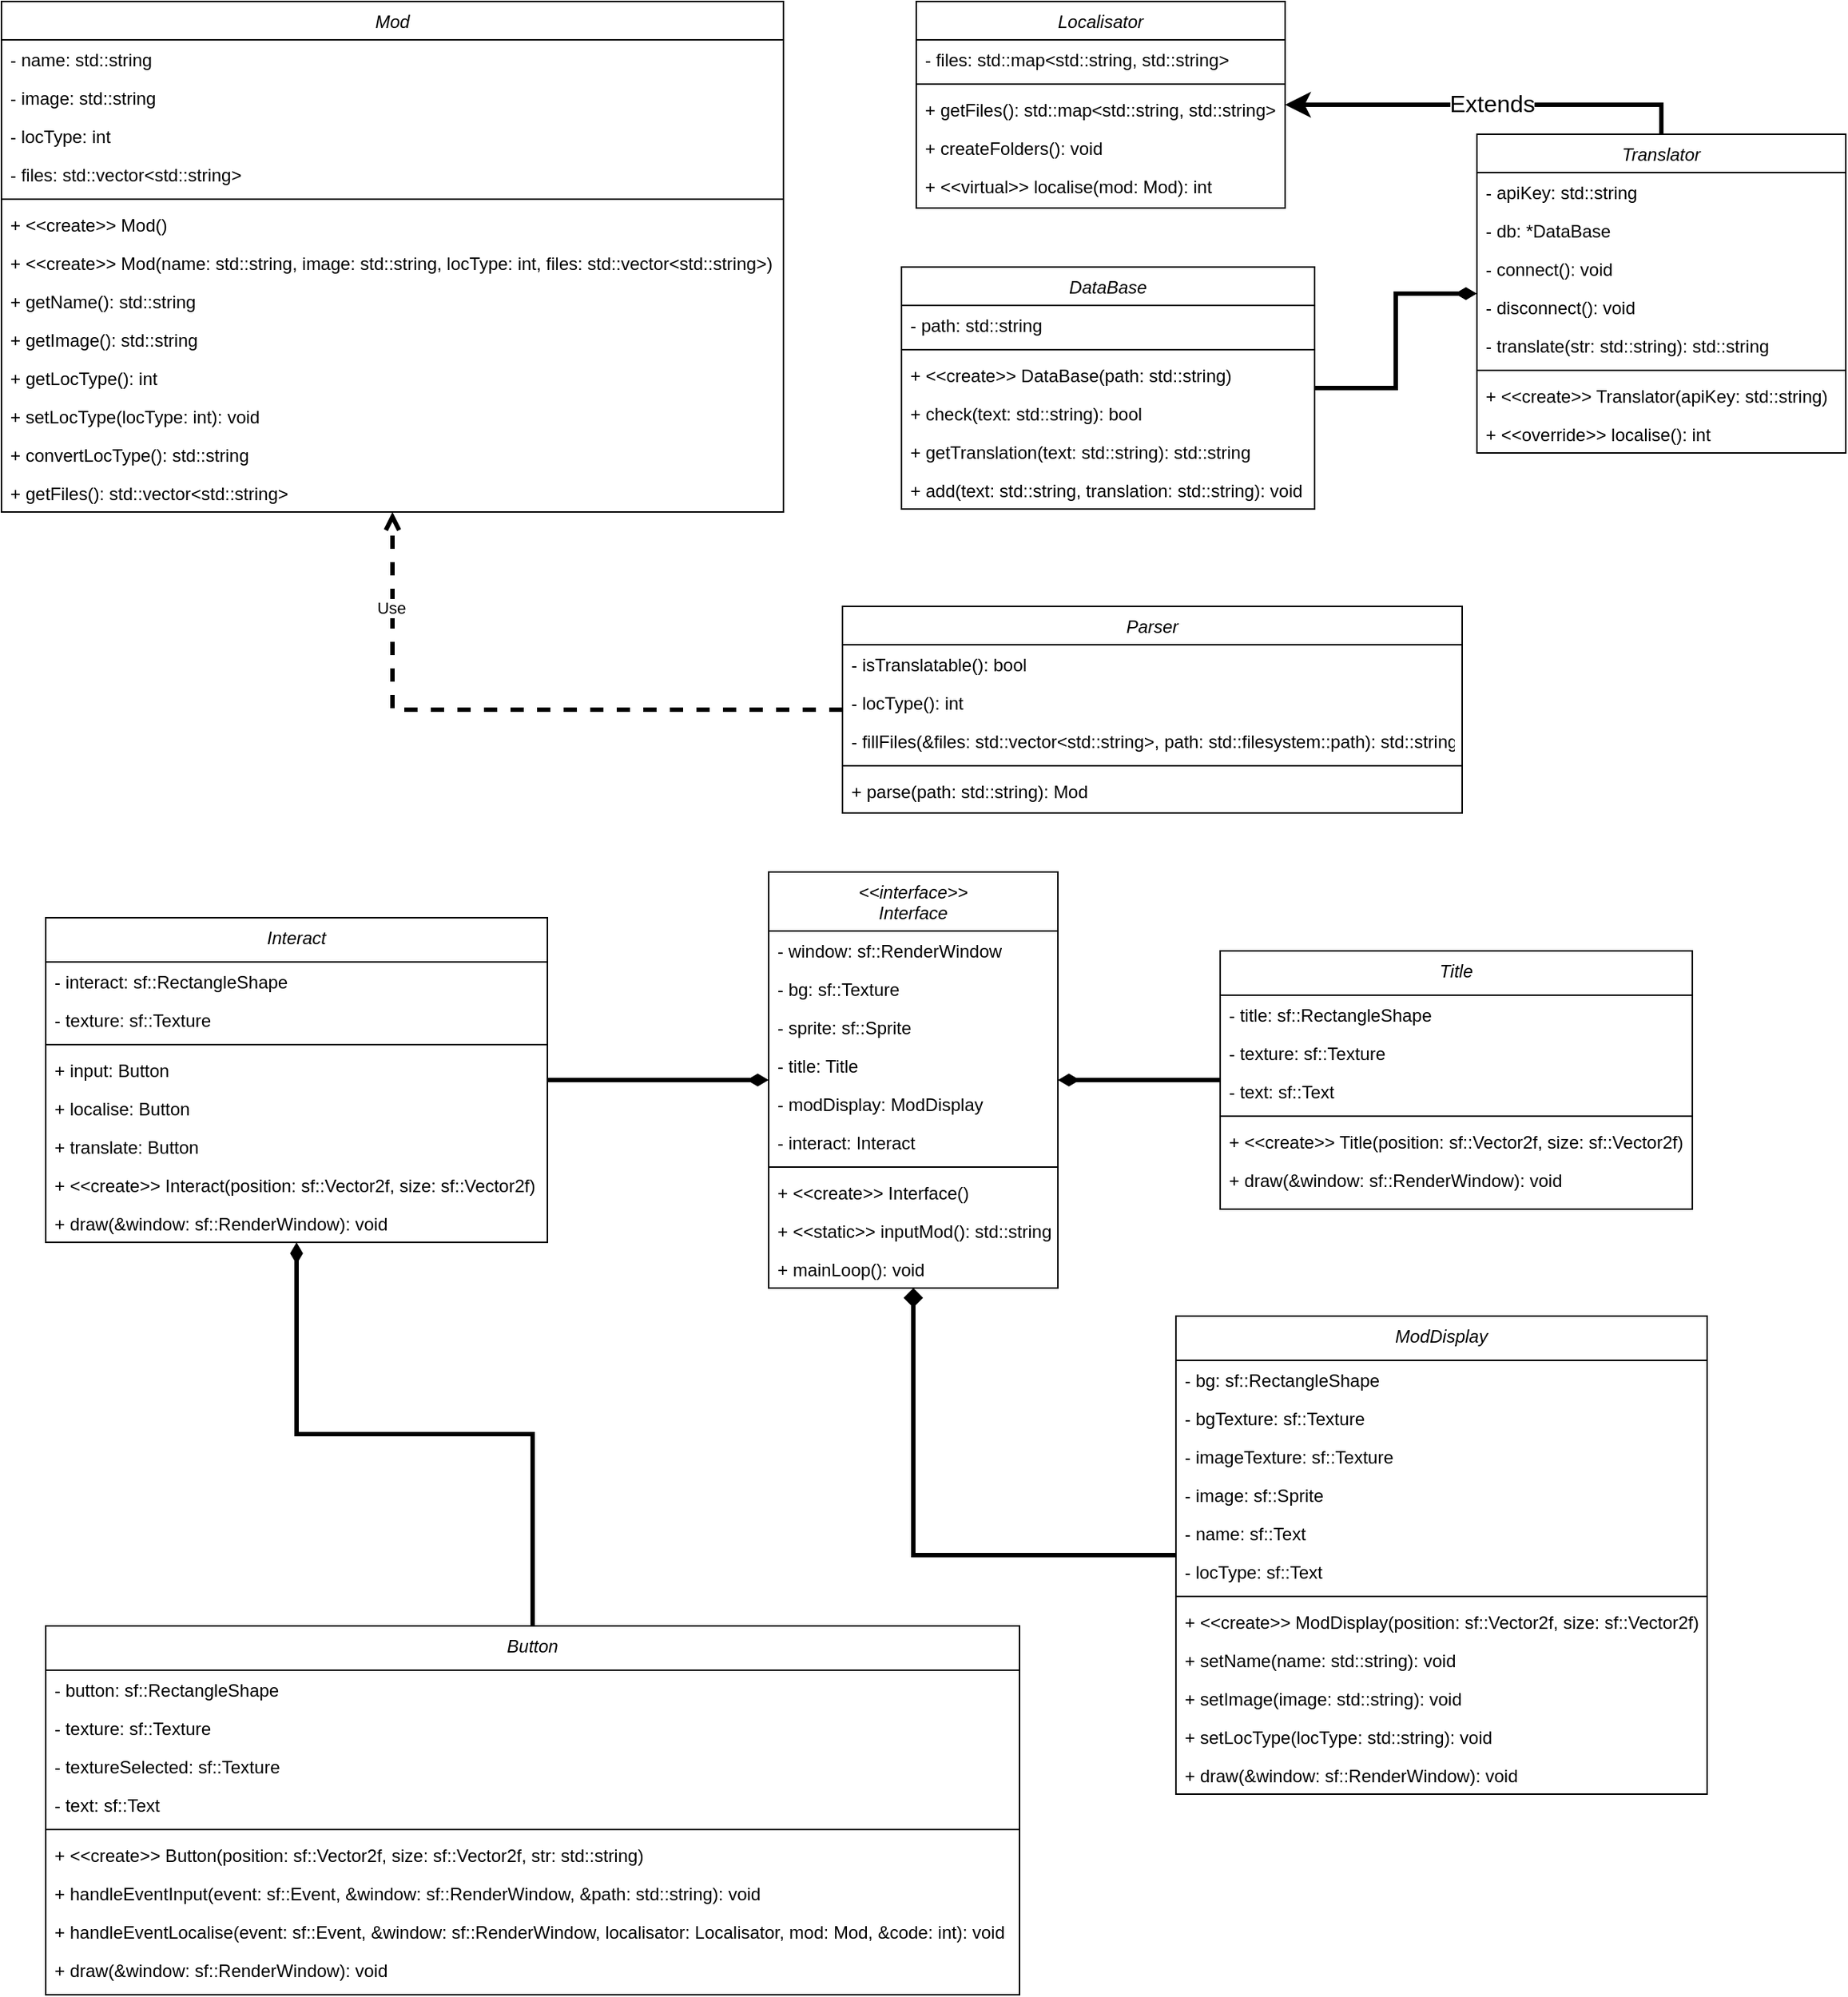 <mxfile version="22.1.7" type="device">
  <diagram id="C5RBs43oDa-KdzZeNtuy" name="Page-1">
    <mxGraphModel dx="2714" dy="1708" grid="1" gridSize="10" guides="1" tooltips="1" connect="1" arrows="1" fold="1" page="1" pageScale="1" pageWidth="827" pageHeight="1169" math="0" shadow="0">
      <root>
        <mxCell id="WIyWlLk6GJQsqaUBKTNV-0" />
        <mxCell id="WIyWlLk6GJQsqaUBKTNV-1" parent="WIyWlLk6GJQsqaUBKTNV-0" />
        <mxCell id="zkfFHV4jXpPFQw0GAbJ--0" value="Mod" style="swimlane;fontStyle=2;align=center;verticalAlign=top;childLayout=stackLayout;horizontal=1;startSize=26;horizontalStack=0;resizeParent=1;resizeLast=0;collapsible=1;marginBottom=0;rounded=0;shadow=0;strokeWidth=1;" parent="WIyWlLk6GJQsqaUBKTNV-1" vertex="1">
          <mxGeometry x="230" y="150" width="530" height="346" as="geometry">
            <mxRectangle x="230" y="140" width="160" height="26" as="alternateBounds" />
          </mxGeometry>
        </mxCell>
        <mxCell id="zkfFHV4jXpPFQw0GAbJ--3" value="- name: std::string" style="text;align=left;verticalAlign=top;spacingLeft=4;spacingRight=4;overflow=hidden;rotatable=0;points=[[0,0.5],[1,0.5]];portConstraint=eastwest;rounded=0;shadow=0;html=0;" parent="zkfFHV4jXpPFQw0GAbJ--0" vertex="1">
          <mxGeometry y="26" width="530" height="26" as="geometry" />
        </mxCell>
        <mxCell id="EVl2K6StULn4HMKJgN-R-0" value="- image: std::string" style="text;align=left;verticalAlign=top;spacingLeft=4;spacingRight=4;overflow=hidden;rotatable=0;points=[[0,0.5],[1,0.5]];portConstraint=eastwest;rounded=0;shadow=0;html=0;" parent="zkfFHV4jXpPFQw0GAbJ--0" vertex="1">
          <mxGeometry y="52" width="530" height="26" as="geometry" />
        </mxCell>
        <mxCell id="6hkcjDs0qSwzZvk9efwG-0" value="- locType: int" style="text;align=left;verticalAlign=top;spacingLeft=4;spacingRight=4;overflow=hidden;rotatable=0;points=[[0,0.5],[1,0.5]];portConstraint=eastwest;rounded=0;shadow=0;html=0;" parent="zkfFHV4jXpPFQw0GAbJ--0" vertex="1">
          <mxGeometry y="78" width="530" height="26" as="geometry" />
        </mxCell>
        <mxCell id="TcEMR7NrBfed5pxMnUd9-0" value="- files: std::vector&lt;std::string&gt;" style="text;align=left;verticalAlign=top;spacingLeft=4;spacingRight=4;overflow=hidden;rotatable=0;points=[[0,0.5],[1,0.5]];portConstraint=eastwest;rounded=0;shadow=0;html=0;" parent="zkfFHV4jXpPFQw0GAbJ--0" vertex="1">
          <mxGeometry y="104" width="530" height="26" as="geometry" />
        </mxCell>
        <mxCell id="zkfFHV4jXpPFQw0GAbJ--4" value="" style="line;html=1;strokeWidth=1;align=left;verticalAlign=middle;spacingTop=-1;spacingLeft=3;spacingRight=3;rotatable=0;labelPosition=right;points=[];portConstraint=eastwest;" parent="zkfFHV4jXpPFQw0GAbJ--0" vertex="1">
          <mxGeometry y="130" width="530" height="8" as="geometry" />
        </mxCell>
        <mxCell id="sFa1lT7QbTwsg3A4Egf_-0" value="+ &lt;&lt;create&gt;&gt; Mod()" style="text;align=left;verticalAlign=top;spacingLeft=4;spacingRight=4;overflow=hidden;rotatable=0;points=[[0,0.5],[1,0.5]];portConstraint=eastwest;" vertex="1" parent="zkfFHV4jXpPFQw0GAbJ--0">
          <mxGeometry y="138" width="530" height="26" as="geometry" />
        </mxCell>
        <mxCell id="zkfFHV4jXpPFQw0GAbJ--5" value="+ &lt;&lt;create&gt;&gt; Mod(name: std::string, image: std::string, locType: int, files: std::vector&lt;std::string&gt;)" style="text;align=left;verticalAlign=top;spacingLeft=4;spacingRight=4;overflow=hidden;rotatable=0;points=[[0,0.5],[1,0.5]];portConstraint=eastwest;" parent="zkfFHV4jXpPFQw0GAbJ--0" vertex="1">
          <mxGeometry y="164" width="530" height="26" as="geometry" />
        </mxCell>
        <mxCell id="TcEMR7NrBfed5pxMnUd9-6" value="+ getName(): std::string" style="text;align=left;verticalAlign=top;spacingLeft=4;spacingRight=4;overflow=hidden;rotatable=0;points=[[0,0.5],[1,0.5]];portConstraint=eastwest;" parent="zkfFHV4jXpPFQw0GAbJ--0" vertex="1">
          <mxGeometry y="190" width="530" height="26" as="geometry" />
        </mxCell>
        <mxCell id="TcEMR7NrBfed5pxMnUd9-7" value="+ getImage(): std::string" style="text;align=left;verticalAlign=top;spacingLeft=4;spacingRight=4;overflow=hidden;rotatable=0;points=[[0,0.5],[1,0.5]];portConstraint=eastwest;" parent="zkfFHV4jXpPFQw0GAbJ--0" vertex="1">
          <mxGeometry y="216" width="530" height="26" as="geometry" />
        </mxCell>
        <mxCell id="6hkcjDs0qSwzZvk9efwG-1" value="+ getLocType(): int" style="text;align=left;verticalAlign=top;spacingLeft=4;spacingRight=4;overflow=hidden;rotatable=0;points=[[0,0.5],[1,0.5]];portConstraint=eastwest;" parent="zkfFHV4jXpPFQw0GAbJ--0" vertex="1">
          <mxGeometry y="242" width="530" height="26" as="geometry" />
        </mxCell>
        <mxCell id="6hkcjDs0qSwzZvk9efwG-2" value="+ setLocType(locType: int): void" style="text;align=left;verticalAlign=top;spacingLeft=4;spacingRight=4;overflow=hidden;rotatable=0;points=[[0,0.5],[1,0.5]];portConstraint=eastwest;" parent="zkfFHV4jXpPFQw0GAbJ--0" vertex="1">
          <mxGeometry y="268" width="530" height="26" as="geometry" />
        </mxCell>
        <mxCell id="sFa1lT7QbTwsg3A4Egf_-1" value="+ convertLocType(): std::string" style="text;align=left;verticalAlign=top;spacingLeft=4;spacingRight=4;overflow=hidden;rotatable=0;points=[[0,0.5],[1,0.5]];portConstraint=eastwest;" vertex="1" parent="zkfFHV4jXpPFQw0GAbJ--0">
          <mxGeometry y="294" width="530" height="26" as="geometry" />
        </mxCell>
        <mxCell id="TcEMR7NrBfed5pxMnUd9-8" value="+ getFiles(): std::vector&lt;std::string&gt;" style="text;align=left;verticalAlign=top;spacingLeft=4;spacingRight=4;overflow=hidden;rotatable=0;points=[[0,0.5],[1,0.5]];portConstraint=eastwest;" parent="zkfFHV4jXpPFQw0GAbJ--0" vertex="1">
          <mxGeometry y="320" width="530" height="26" as="geometry" />
        </mxCell>
        <mxCell id="sFa1lT7QbTwsg3A4Egf_-72" style="edgeStyle=orthogonalEdgeStyle;rounded=0;orthogonalLoop=1;jettySize=auto;html=1;strokeWidth=3;endArrow=open;endFill=0;dashed=1;" edge="1" parent="WIyWlLk6GJQsqaUBKTNV-1" source="TcEMR7NrBfed5pxMnUd9-9" target="zkfFHV4jXpPFQw0GAbJ--0">
          <mxGeometry relative="1" as="geometry" />
        </mxCell>
        <mxCell id="sFa1lT7QbTwsg3A4Egf_-73" value="Use" style="edgeLabel;html=1;align=center;verticalAlign=middle;resizable=0;points=[];" vertex="1" connectable="0" parent="sFa1lT7QbTwsg3A4Egf_-72">
          <mxGeometry x="0.704" y="1" relative="1" as="geometry">
            <mxPoint as="offset" />
          </mxGeometry>
        </mxCell>
        <mxCell id="TcEMR7NrBfed5pxMnUd9-9" value="Parser" style="swimlane;fontStyle=2;align=center;verticalAlign=top;childLayout=stackLayout;horizontal=1;startSize=26;horizontalStack=0;resizeParent=1;resizeLast=0;collapsible=1;marginBottom=0;rounded=0;shadow=0;strokeWidth=1;" parent="WIyWlLk6GJQsqaUBKTNV-1" vertex="1">
          <mxGeometry x="800" y="560" width="420" height="140" as="geometry">
            <mxRectangle x="230" y="140" width="160" height="26" as="alternateBounds" />
          </mxGeometry>
        </mxCell>
        <mxCell id="TcEMR7NrBfed5pxMnUd9-11" value="- isTranslatable(): bool" style="text;align=left;verticalAlign=top;spacingLeft=4;spacingRight=4;overflow=hidden;rotatable=0;points=[[0,0.5],[1,0.5]];portConstraint=eastwest;rounded=0;shadow=0;html=0;" parent="TcEMR7NrBfed5pxMnUd9-9" vertex="1">
          <mxGeometry y="26" width="420" height="26" as="geometry" />
        </mxCell>
        <mxCell id="6hkcjDs0qSwzZvk9efwG-3" value="- locType(): int" style="text;align=left;verticalAlign=top;spacingLeft=4;spacingRight=4;overflow=hidden;rotatable=0;points=[[0,0.5],[1,0.5]];portConstraint=eastwest;rounded=0;shadow=0;html=0;" parent="TcEMR7NrBfed5pxMnUd9-9" vertex="1">
          <mxGeometry y="52" width="420" height="26" as="geometry" />
        </mxCell>
        <mxCell id="TcEMR7NrBfed5pxMnUd9-12" value="- fillFiles(&amp;files: std::vector&lt;std::string&gt;, path: std::filesystem::path): std::string" style="text;align=left;verticalAlign=top;spacingLeft=4;spacingRight=4;overflow=hidden;rotatable=0;points=[[0,0.5],[1,0.5]];portConstraint=eastwest;rounded=0;shadow=0;html=0;" parent="TcEMR7NrBfed5pxMnUd9-9" vertex="1">
          <mxGeometry y="78" width="420" height="26" as="geometry" />
        </mxCell>
        <mxCell id="TcEMR7NrBfed5pxMnUd9-15" value="" style="line;html=1;strokeWidth=1;align=left;verticalAlign=middle;spacingTop=-1;spacingLeft=3;spacingRight=3;rotatable=0;labelPosition=right;points=[];portConstraint=eastwest;" parent="TcEMR7NrBfed5pxMnUd9-9" vertex="1">
          <mxGeometry y="104" width="420" height="8" as="geometry" />
        </mxCell>
        <mxCell id="TcEMR7NrBfed5pxMnUd9-17" value="+ parse(path: std::string): Mod" style="text;align=left;verticalAlign=top;spacingLeft=4;spacingRight=4;overflow=hidden;rotatable=0;points=[[0,0.5],[1,0.5]];portConstraint=eastwest;" parent="TcEMR7NrBfed5pxMnUd9-9" vertex="1">
          <mxGeometry y="112" width="420" height="26" as="geometry" />
        </mxCell>
        <mxCell id="TcEMR7NrBfed5pxMnUd9-22" value="Localisator" style="swimlane;fontStyle=2;align=center;verticalAlign=top;childLayout=stackLayout;horizontal=1;startSize=26;horizontalStack=0;resizeParent=1;resizeLast=0;collapsible=1;marginBottom=0;rounded=0;shadow=0;strokeWidth=1;" parent="WIyWlLk6GJQsqaUBKTNV-1" vertex="1">
          <mxGeometry x="850" y="150" width="250" height="140" as="geometry">
            <mxRectangle x="230" y="140" width="160" height="26" as="alternateBounds" />
          </mxGeometry>
        </mxCell>
        <mxCell id="TcEMR7NrBfed5pxMnUd9-23" value="- files: std::map&lt;std::string, std::string&gt;" style="text;align=left;verticalAlign=top;spacingLeft=4;spacingRight=4;overflow=hidden;rotatable=0;points=[[0,0.5],[1,0.5]];portConstraint=eastwest;" parent="TcEMR7NrBfed5pxMnUd9-22" vertex="1">
          <mxGeometry y="26" width="250" height="26" as="geometry" />
        </mxCell>
        <mxCell id="TcEMR7NrBfed5pxMnUd9-26" value="" style="line;html=1;strokeWidth=1;align=left;verticalAlign=middle;spacingTop=-1;spacingLeft=3;spacingRight=3;rotatable=0;labelPosition=right;points=[];portConstraint=eastwest;" parent="TcEMR7NrBfed5pxMnUd9-22" vertex="1">
          <mxGeometry y="52" width="250" height="8" as="geometry" />
        </mxCell>
        <mxCell id="TcEMR7NrBfed5pxMnUd9-28" value="+ getFiles(): std::map&lt;std::string, std::string&gt;" style="text;align=left;verticalAlign=top;spacingLeft=4;spacingRight=4;overflow=hidden;rotatable=0;points=[[0,0.5],[1,0.5]];portConstraint=eastwest;" parent="TcEMR7NrBfed5pxMnUd9-22" vertex="1">
          <mxGeometry y="60" width="250" height="26" as="geometry" />
        </mxCell>
        <mxCell id="TcEMR7NrBfed5pxMnUd9-29" value="+ createFolders(): void" style="text;align=left;verticalAlign=top;spacingLeft=4;spacingRight=4;overflow=hidden;rotatable=0;points=[[0,0.5],[1,0.5]];portConstraint=eastwest;" parent="TcEMR7NrBfed5pxMnUd9-22" vertex="1">
          <mxGeometry y="86" width="250" height="26" as="geometry" />
        </mxCell>
        <mxCell id="TcEMR7NrBfed5pxMnUd9-30" value="+ &lt;&lt;virtual&gt;&gt; localise(mod: Mod): int" style="text;align=left;verticalAlign=top;spacingLeft=4;spacingRight=4;overflow=hidden;rotatable=0;points=[[0,0.5],[1,0.5]];portConstraint=eastwest;" parent="TcEMR7NrBfed5pxMnUd9-22" vertex="1">
          <mxGeometry y="112" width="250" height="26" as="geometry" />
        </mxCell>
        <mxCell id="TcEMR7NrBfed5pxMnUd9-42" style="edgeStyle=orthogonalEdgeStyle;rounded=0;orthogonalLoop=1;jettySize=auto;html=1;exitX=0.5;exitY=0;exitDx=0;exitDy=0;fontSize=12;startSize=8;endSize=8;strokeWidth=3;" parent="WIyWlLk6GJQsqaUBKTNV-1" source="TcEMR7NrBfed5pxMnUd9-31" target="TcEMR7NrBfed5pxMnUd9-22" edge="1">
          <mxGeometry relative="1" as="geometry" />
        </mxCell>
        <mxCell id="TcEMR7NrBfed5pxMnUd9-43" value="Extends" style="edgeLabel;html=1;align=center;verticalAlign=middle;resizable=0;points=[];fontSize=16;" parent="TcEMR7NrBfed5pxMnUd9-42" vertex="1" connectable="0">
          <mxGeometry x="-0.018" y="-1" relative="1" as="geometry">
            <mxPoint as="offset" />
          </mxGeometry>
        </mxCell>
        <mxCell id="TcEMR7NrBfed5pxMnUd9-31" value="Translator" style="swimlane;fontStyle=2;align=center;verticalAlign=top;childLayout=stackLayout;horizontal=1;startSize=26;horizontalStack=0;resizeParent=1;resizeLast=0;collapsible=1;marginBottom=0;rounded=0;shadow=0;strokeWidth=1;" parent="WIyWlLk6GJQsqaUBKTNV-1" vertex="1">
          <mxGeometry x="1230" y="240" width="250" height="216" as="geometry">
            <mxRectangle x="230" y="140" width="160" height="26" as="alternateBounds" />
          </mxGeometry>
        </mxCell>
        <mxCell id="TcEMR7NrBfed5pxMnUd9-32" value="- apiKey: std::string" style="text;align=left;verticalAlign=top;spacingLeft=4;spacingRight=4;overflow=hidden;rotatable=0;points=[[0,0.5],[1,0.5]];portConstraint=eastwest;" parent="TcEMR7NrBfed5pxMnUd9-31" vertex="1">
          <mxGeometry y="26" width="250" height="26" as="geometry" />
        </mxCell>
        <mxCell id="TcEMR7NrBfed5pxMnUd9-66" value="- db: *DataBase" style="text;align=left;verticalAlign=top;spacingLeft=4;spacingRight=4;overflow=hidden;rotatable=0;points=[[0,0.5],[1,0.5]];portConstraint=eastwest;rounded=0;shadow=0;html=0;" parent="TcEMR7NrBfed5pxMnUd9-31" vertex="1">
          <mxGeometry y="52" width="250" height="26" as="geometry" />
        </mxCell>
        <mxCell id="TcEMR7NrBfed5pxMnUd9-33" value="- connect(): void" style="text;align=left;verticalAlign=top;spacingLeft=4;spacingRight=4;overflow=hidden;rotatable=0;points=[[0,0.5],[1,0.5]];portConstraint=eastwest;rounded=0;shadow=0;html=0;" parent="TcEMR7NrBfed5pxMnUd9-31" vertex="1">
          <mxGeometry y="78" width="250" height="26" as="geometry" />
        </mxCell>
        <mxCell id="6hkcjDs0qSwzZvk9efwG-4" value="- disconnect(): void" style="text;align=left;verticalAlign=top;spacingLeft=4;spacingRight=4;overflow=hidden;rotatable=0;points=[[0,0.5],[1,0.5]];portConstraint=eastwest;rounded=0;shadow=0;html=0;" parent="TcEMR7NrBfed5pxMnUd9-31" vertex="1">
          <mxGeometry y="104" width="250" height="26" as="geometry" />
        </mxCell>
        <mxCell id="TcEMR7NrBfed5pxMnUd9-44" value="- translate(str: std::string): std::string" style="text;align=left;verticalAlign=top;spacingLeft=4;spacingRight=4;overflow=hidden;rotatable=0;points=[[0,0.5],[1,0.5]];portConstraint=eastwest;rounded=0;shadow=0;html=0;" parent="TcEMR7NrBfed5pxMnUd9-31" vertex="1">
          <mxGeometry y="130" width="250" height="26" as="geometry" />
        </mxCell>
        <mxCell id="TcEMR7NrBfed5pxMnUd9-34" value="" style="line;html=1;strokeWidth=1;align=left;verticalAlign=middle;spacingTop=-1;spacingLeft=3;spacingRight=3;rotatable=0;labelPosition=right;points=[];portConstraint=eastwest;" parent="TcEMR7NrBfed5pxMnUd9-31" vertex="1">
          <mxGeometry y="156" width="250" height="8" as="geometry" />
        </mxCell>
        <mxCell id="TcEMR7NrBfed5pxMnUd9-35" value="+ &lt;&lt;create&gt;&gt; Translator(apiKey: std::string)" style="text;align=left;verticalAlign=top;spacingLeft=4;spacingRight=4;overflow=hidden;rotatable=0;points=[[0,0.5],[1,0.5]];portConstraint=eastwest;" parent="TcEMR7NrBfed5pxMnUd9-31" vertex="1">
          <mxGeometry y="164" width="250" height="26" as="geometry" />
        </mxCell>
        <mxCell id="TcEMR7NrBfed5pxMnUd9-36" value="+ &lt;&lt;override&gt;&gt; localise(): int" style="text;align=left;verticalAlign=top;spacingLeft=4;spacingRight=4;overflow=hidden;rotatable=0;points=[[0,0.5],[1,0.5]];portConstraint=eastwest;" parent="TcEMR7NrBfed5pxMnUd9-31" vertex="1">
          <mxGeometry y="190" width="250" height="26" as="geometry" />
        </mxCell>
        <mxCell id="TcEMR7NrBfed5pxMnUd9-39" style="edgeStyle=none;curved=1;rounded=0;orthogonalLoop=1;jettySize=auto;html=1;entryX=0.5;entryY=0;entryDx=0;entryDy=0;fontSize=12;startSize=8;endSize=8;" parent="WIyWlLk6GJQsqaUBKTNV-1" source="TcEMR7NrBfed5pxMnUd9-31" target="TcEMR7NrBfed5pxMnUd9-31" edge="1">
          <mxGeometry relative="1" as="geometry" />
        </mxCell>
        <mxCell id="sFa1lT7QbTwsg3A4Egf_-24" style="edgeStyle=orthogonalEdgeStyle;rounded=0;orthogonalLoop=1;jettySize=auto;html=1;endArrow=diamondThin;endFill=1;strokeWidth=3;" edge="1" parent="WIyWlLk6GJQsqaUBKTNV-1" source="TcEMR7NrBfed5pxMnUd9-45" target="TcEMR7NrBfed5pxMnUd9-31">
          <mxGeometry relative="1" as="geometry" />
        </mxCell>
        <mxCell id="TcEMR7NrBfed5pxMnUd9-45" value="DataBase" style="swimlane;fontStyle=2;align=center;verticalAlign=top;childLayout=stackLayout;horizontal=1;startSize=26;horizontalStack=0;resizeParent=1;resizeLast=0;collapsible=1;marginBottom=0;rounded=0;shadow=0;strokeWidth=1;" parent="WIyWlLk6GJQsqaUBKTNV-1" vertex="1">
          <mxGeometry x="840" y="330" width="280" height="164" as="geometry">
            <mxRectangle x="230" y="140" width="160" height="26" as="alternateBounds" />
          </mxGeometry>
        </mxCell>
        <mxCell id="TcEMR7NrBfed5pxMnUd9-46" value="- path: std::string" style="text;align=left;verticalAlign=top;spacingLeft=4;spacingRight=4;overflow=hidden;rotatable=0;points=[[0,0.5],[1,0.5]];portConstraint=eastwest;" parent="TcEMR7NrBfed5pxMnUd9-45" vertex="1">
          <mxGeometry y="26" width="280" height="26" as="geometry" />
        </mxCell>
        <mxCell id="TcEMR7NrBfed5pxMnUd9-49" value="" style="line;html=1;strokeWidth=1;align=left;verticalAlign=middle;spacingTop=-1;spacingLeft=3;spacingRight=3;rotatable=0;labelPosition=right;points=[];portConstraint=eastwest;" parent="TcEMR7NrBfed5pxMnUd9-45" vertex="1">
          <mxGeometry y="52" width="280" height="8" as="geometry" />
        </mxCell>
        <mxCell id="TcEMR7NrBfed5pxMnUd9-50" value="+ &lt;&lt;create&gt;&gt; DataBase(path: std::string)" style="text;align=left;verticalAlign=top;spacingLeft=4;spacingRight=4;overflow=hidden;rotatable=0;points=[[0,0.5],[1,0.5]];portConstraint=eastwest;" parent="TcEMR7NrBfed5pxMnUd9-45" vertex="1">
          <mxGeometry y="60" width="280" height="26" as="geometry" />
        </mxCell>
        <mxCell id="TcEMR7NrBfed5pxMnUd9-51" value="+ check(text: std::string): bool" style="text;align=left;verticalAlign=top;spacingLeft=4;spacingRight=4;overflow=hidden;rotatable=0;points=[[0,0.5],[1,0.5]];portConstraint=eastwest;" parent="TcEMR7NrBfed5pxMnUd9-45" vertex="1">
          <mxGeometry y="86" width="280" height="26" as="geometry" />
        </mxCell>
        <mxCell id="TcEMR7NrBfed5pxMnUd9-52" value="+ getTranslation(text: std::string): std::string" style="text;align=left;verticalAlign=top;spacingLeft=4;spacingRight=4;overflow=hidden;rotatable=0;points=[[0,0.5],[1,0.5]];portConstraint=eastwest;" parent="TcEMR7NrBfed5pxMnUd9-45" vertex="1">
          <mxGeometry y="112" width="280" height="26" as="geometry" />
        </mxCell>
        <mxCell id="TcEMR7NrBfed5pxMnUd9-53" value="+ add(text: std::string, translation: std::string): void" style="text;align=left;verticalAlign=top;spacingLeft=4;spacingRight=4;overflow=hidden;rotatable=0;points=[[0,0.5],[1,0.5]];portConstraint=eastwest;" parent="TcEMR7NrBfed5pxMnUd9-45" vertex="1">
          <mxGeometry y="138" width="280" height="26" as="geometry" />
        </mxCell>
        <mxCell id="TcEMR7NrBfed5pxMnUd9-79" style="edgeStyle=none;curved=1;rounded=0;orthogonalLoop=1;jettySize=auto;html=1;exitX=0.5;exitY=0;exitDx=0;exitDy=0;fontSize=12;startSize=8;endSize=8;" parent="WIyWlLk6GJQsqaUBKTNV-1" source="TcEMR7NrBfed5pxMnUd9-31" target="TcEMR7NrBfed5pxMnUd9-31" edge="1">
          <mxGeometry relative="1" as="geometry" />
        </mxCell>
        <mxCell id="sFa1lT7QbTwsg3A4Egf_-2" value="&lt;&lt;interface&gt;&gt;&#xa;Interface" style="swimlane;fontStyle=2;align=center;verticalAlign=top;childLayout=stackLayout;horizontal=1;startSize=40;horizontalStack=0;resizeParent=1;resizeLast=0;collapsible=1;marginBottom=0;rounded=0;shadow=0;strokeWidth=1;" vertex="1" parent="WIyWlLk6GJQsqaUBKTNV-1">
          <mxGeometry x="750" y="740" width="196" height="282" as="geometry">
            <mxRectangle x="230" y="140" width="160" height="26" as="alternateBounds" />
          </mxGeometry>
        </mxCell>
        <mxCell id="sFa1lT7QbTwsg3A4Egf_-3" value="- window: sf::RenderWindow " style="text;align=left;verticalAlign=top;spacingLeft=4;spacingRight=4;overflow=hidden;rotatable=0;points=[[0,0.5],[1,0.5]];portConstraint=eastwest;rounded=0;shadow=0;html=0;" vertex="1" parent="sFa1lT7QbTwsg3A4Egf_-2">
          <mxGeometry y="40" width="196" height="26" as="geometry" />
        </mxCell>
        <mxCell id="sFa1lT7QbTwsg3A4Egf_-4" value="- bg: sf::Texture" style="text;align=left;verticalAlign=top;spacingLeft=4;spacingRight=4;overflow=hidden;rotatable=0;points=[[0,0.5],[1,0.5]];portConstraint=eastwest;rounded=0;shadow=0;html=0;" vertex="1" parent="sFa1lT7QbTwsg3A4Egf_-2">
          <mxGeometry y="66" width="196" height="26" as="geometry" />
        </mxCell>
        <mxCell id="sFa1lT7QbTwsg3A4Egf_-5" value="- sprite: sf::Sprite" style="text;align=left;verticalAlign=top;spacingLeft=4;spacingRight=4;overflow=hidden;rotatable=0;points=[[0,0.5],[1,0.5]];portConstraint=eastwest;rounded=0;shadow=0;html=0;" vertex="1" parent="sFa1lT7QbTwsg3A4Egf_-2">
          <mxGeometry y="92" width="196" height="26" as="geometry" />
        </mxCell>
        <mxCell id="sFa1lT7QbTwsg3A4Egf_-8" value="- title: Title" style="text;align=left;verticalAlign=top;spacingLeft=4;spacingRight=4;overflow=hidden;rotatable=0;points=[[0,0.5],[1,0.5]];portConstraint=eastwest;rounded=0;shadow=0;html=0;" vertex="1" parent="sFa1lT7QbTwsg3A4Egf_-2">
          <mxGeometry y="118" width="196" height="26" as="geometry" />
        </mxCell>
        <mxCell id="sFa1lT7QbTwsg3A4Egf_-9" value="- modDisplay: ModDisplay" style="text;align=left;verticalAlign=top;spacingLeft=4;spacingRight=4;overflow=hidden;rotatable=0;points=[[0,0.5],[1,0.5]];portConstraint=eastwest;rounded=0;shadow=0;html=0;" vertex="1" parent="sFa1lT7QbTwsg3A4Egf_-2">
          <mxGeometry y="144" width="196" height="26" as="geometry" />
        </mxCell>
        <mxCell id="sFa1lT7QbTwsg3A4Egf_-10" value="- interact: Interact" style="text;align=left;verticalAlign=top;spacingLeft=4;spacingRight=4;overflow=hidden;rotatable=0;points=[[0,0.5],[1,0.5]];portConstraint=eastwest;rounded=0;shadow=0;html=0;" vertex="1" parent="sFa1lT7QbTwsg3A4Egf_-2">
          <mxGeometry y="170" width="196" height="26" as="geometry" />
        </mxCell>
        <mxCell id="sFa1lT7QbTwsg3A4Egf_-6" value="" style="line;html=1;strokeWidth=1;align=left;verticalAlign=middle;spacingTop=-1;spacingLeft=3;spacingRight=3;rotatable=0;labelPosition=right;points=[];portConstraint=eastwest;" vertex="1" parent="sFa1lT7QbTwsg3A4Egf_-2">
          <mxGeometry y="196" width="196" height="8" as="geometry" />
        </mxCell>
        <mxCell id="sFa1lT7QbTwsg3A4Egf_-7" value="+ &lt;&lt;create&gt;&gt; Interface()" style="text;align=left;verticalAlign=top;spacingLeft=4;spacingRight=4;overflow=hidden;rotatable=0;points=[[0,0.5],[1,0.5]];portConstraint=eastwest;" vertex="1" parent="sFa1lT7QbTwsg3A4Egf_-2">
          <mxGeometry y="204" width="196" height="26" as="geometry" />
        </mxCell>
        <mxCell id="sFa1lT7QbTwsg3A4Egf_-11" value="+ &lt;&lt;static&gt;&gt; inputMod(): std::string" style="text;align=left;verticalAlign=top;spacingLeft=4;spacingRight=4;overflow=hidden;rotatable=0;points=[[0,0.5],[1,0.5]];portConstraint=eastwest;" vertex="1" parent="sFa1lT7QbTwsg3A4Egf_-2">
          <mxGeometry y="230" width="196" height="26" as="geometry" />
        </mxCell>
        <mxCell id="sFa1lT7QbTwsg3A4Egf_-12" value="+ mainLoop(): void" style="text;align=left;verticalAlign=top;spacingLeft=4;spacingRight=4;overflow=hidden;rotatable=0;points=[[0,0.5],[1,0.5]];portConstraint=eastwest;" vertex="1" parent="sFa1lT7QbTwsg3A4Egf_-2">
          <mxGeometry y="256" width="196" height="26" as="geometry" />
        </mxCell>
        <mxCell id="sFa1lT7QbTwsg3A4Egf_-68" style="edgeStyle=orthogonalEdgeStyle;rounded=0;orthogonalLoop=1;jettySize=auto;html=1;strokeWidth=3;endArrow=diamondThin;endFill=1;" edge="1" parent="WIyWlLk6GJQsqaUBKTNV-1" source="sFa1lT7QbTwsg3A4Egf_-13" target="sFa1lT7QbTwsg3A4Egf_-2">
          <mxGeometry relative="1" as="geometry" />
        </mxCell>
        <mxCell id="sFa1lT7QbTwsg3A4Egf_-13" value="Interact" style="swimlane;fontStyle=2;align=center;verticalAlign=top;childLayout=stackLayout;horizontal=1;startSize=30;horizontalStack=0;resizeParent=1;resizeLast=0;collapsible=1;marginBottom=0;rounded=0;shadow=0;strokeWidth=1;" vertex="1" parent="WIyWlLk6GJQsqaUBKTNV-1">
          <mxGeometry x="260" y="771" width="340" height="220" as="geometry">
            <mxRectangle x="230" y="140" width="160" height="26" as="alternateBounds" />
          </mxGeometry>
        </mxCell>
        <mxCell id="sFa1lT7QbTwsg3A4Egf_-14" value="- interact: sf::RectangleShape" style="text;align=left;verticalAlign=top;spacingLeft=4;spacingRight=4;overflow=hidden;rotatable=0;points=[[0,0.5],[1,0.5]];portConstraint=eastwest;rounded=0;shadow=0;html=0;" vertex="1" parent="sFa1lT7QbTwsg3A4Egf_-13">
          <mxGeometry y="30" width="340" height="26" as="geometry" />
        </mxCell>
        <mxCell id="sFa1lT7QbTwsg3A4Egf_-15" value="- texture: sf::Texture" style="text;align=left;verticalAlign=top;spacingLeft=4;spacingRight=4;overflow=hidden;rotatable=0;points=[[0,0.5],[1,0.5]];portConstraint=eastwest;rounded=0;shadow=0;html=0;" vertex="1" parent="sFa1lT7QbTwsg3A4Egf_-13">
          <mxGeometry y="56" width="340" height="26" as="geometry" />
        </mxCell>
        <mxCell id="sFa1lT7QbTwsg3A4Egf_-20" value="" style="line;html=1;strokeWidth=1;align=left;verticalAlign=middle;spacingTop=-1;spacingLeft=3;spacingRight=3;rotatable=0;labelPosition=right;points=[];portConstraint=eastwest;" vertex="1" parent="sFa1lT7QbTwsg3A4Egf_-13">
          <mxGeometry y="82" width="340" height="8" as="geometry" />
        </mxCell>
        <mxCell id="sFa1lT7QbTwsg3A4Egf_-27" value="+ input: Button" style="text;align=left;verticalAlign=top;spacingLeft=4;spacingRight=4;overflow=hidden;rotatable=0;points=[[0,0.5],[1,0.5]];portConstraint=eastwest;" vertex="1" parent="sFa1lT7QbTwsg3A4Egf_-13">
          <mxGeometry y="90" width="340" height="26" as="geometry" />
        </mxCell>
        <mxCell id="sFa1lT7QbTwsg3A4Egf_-26" value="+ localise: Button" style="text;align=left;verticalAlign=top;spacingLeft=4;spacingRight=4;overflow=hidden;rotatable=0;points=[[0,0.5],[1,0.5]];portConstraint=eastwest;" vertex="1" parent="sFa1lT7QbTwsg3A4Egf_-13">
          <mxGeometry y="116" width="340" height="26" as="geometry" />
        </mxCell>
        <mxCell id="sFa1lT7QbTwsg3A4Egf_-25" value="+ translate: Button" style="text;align=left;verticalAlign=top;spacingLeft=4;spacingRight=4;overflow=hidden;rotatable=0;points=[[0,0.5],[1,0.5]];portConstraint=eastwest;" vertex="1" parent="sFa1lT7QbTwsg3A4Egf_-13">
          <mxGeometry y="142" width="340" height="26" as="geometry" />
        </mxCell>
        <mxCell id="sFa1lT7QbTwsg3A4Egf_-21" value="+ &lt;&lt;create&gt;&gt; Interact(position: sf::Vector2f, size: sf::Vector2f)" style="text;align=left;verticalAlign=top;spacingLeft=4;spacingRight=4;overflow=hidden;rotatable=0;points=[[0,0.5],[1,0.5]];portConstraint=eastwest;" vertex="1" parent="sFa1lT7QbTwsg3A4Egf_-13">
          <mxGeometry y="168" width="340" height="26" as="geometry" />
        </mxCell>
        <mxCell id="sFa1lT7QbTwsg3A4Egf_-23" value="+ draw(&amp;window: sf::RenderWindow): void" style="text;align=left;verticalAlign=top;spacingLeft=4;spacingRight=4;overflow=hidden;rotatable=0;points=[[0,0.5],[1,0.5]];portConstraint=eastwest;" vertex="1" parent="sFa1lT7QbTwsg3A4Egf_-13">
          <mxGeometry y="194" width="340" height="26" as="geometry" />
        </mxCell>
        <mxCell id="sFa1lT7QbTwsg3A4Egf_-71" style="edgeStyle=orthogonalEdgeStyle;rounded=0;orthogonalLoop=1;jettySize=auto;html=1;endArrow=diamondThin;endFill=1;strokeWidth=3;" edge="1" parent="WIyWlLk6GJQsqaUBKTNV-1" source="sFa1lT7QbTwsg3A4Egf_-28" target="sFa1lT7QbTwsg3A4Egf_-13">
          <mxGeometry relative="1" as="geometry" />
        </mxCell>
        <mxCell id="sFa1lT7QbTwsg3A4Egf_-28" value="Button" style="swimlane;fontStyle=2;align=center;verticalAlign=top;childLayout=stackLayout;horizontal=1;startSize=30;horizontalStack=0;resizeParent=1;resizeLast=0;collapsible=1;marginBottom=0;rounded=0;shadow=0;strokeWidth=1;" vertex="1" parent="WIyWlLk6GJQsqaUBKTNV-1">
          <mxGeometry x="260" y="1251" width="660" height="250" as="geometry">
            <mxRectangle x="230" y="140" width="160" height="26" as="alternateBounds" />
          </mxGeometry>
        </mxCell>
        <mxCell id="sFa1lT7QbTwsg3A4Egf_-29" value="- button: sf::RectangleShape" style="text;align=left;verticalAlign=top;spacingLeft=4;spacingRight=4;overflow=hidden;rotatable=0;points=[[0,0.5],[1,0.5]];portConstraint=eastwest;rounded=0;shadow=0;html=0;" vertex="1" parent="sFa1lT7QbTwsg3A4Egf_-28">
          <mxGeometry y="30" width="660" height="26" as="geometry" />
        </mxCell>
        <mxCell id="sFa1lT7QbTwsg3A4Egf_-30" value="- texture: sf::Texture" style="text;align=left;verticalAlign=top;spacingLeft=4;spacingRight=4;overflow=hidden;rotatable=0;points=[[0,0.5],[1,0.5]];portConstraint=eastwest;rounded=0;shadow=0;html=0;" vertex="1" parent="sFa1lT7QbTwsg3A4Egf_-28">
          <mxGeometry y="56" width="660" height="26" as="geometry" />
        </mxCell>
        <mxCell id="sFa1lT7QbTwsg3A4Egf_-38" value="- textureSelected: sf::Texture" style="text;align=left;verticalAlign=top;spacingLeft=4;spacingRight=4;overflow=hidden;rotatable=0;points=[[0,0.5],[1,0.5]];portConstraint=eastwest;rounded=0;shadow=0;html=0;" vertex="1" parent="sFa1lT7QbTwsg3A4Egf_-28">
          <mxGeometry y="82" width="660" height="26" as="geometry" />
        </mxCell>
        <mxCell id="sFa1lT7QbTwsg3A4Egf_-37" value="- text: sf::Text" style="text;align=left;verticalAlign=top;spacingLeft=4;spacingRight=4;overflow=hidden;rotatable=0;points=[[0,0.5],[1,0.5]];portConstraint=eastwest;rounded=0;shadow=0;html=0;" vertex="1" parent="sFa1lT7QbTwsg3A4Egf_-28">
          <mxGeometry y="108" width="660" height="26" as="geometry" />
        </mxCell>
        <mxCell id="sFa1lT7QbTwsg3A4Egf_-31" value="" style="line;html=1;strokeWidth=1;align=left;verticalAlign=middle;spacingTop=-1;spacingLeft=3;spacingRight=3;rotatable=0;labelPosition=right;points=[];portConstraint=eastwest;" vertex="1" parent="sFa1lT7QbTwsg3A4Egf_-28">
          <mxGeometry y="134" width="660" height="8" as="geometry" />
        </mxCell>
        <mxCell id="sFa1lT7QbTwsg3A4Egf_-35" value="+ &lt;&lt;create&gt;&gt; Button(position: sf::Vector2f, size: sf::Vector2f, str: std::string)" style="text;align=left;verticalAlign=top;spacingLeft=4;spacingRight=4;overflow=hidden;rotatable=0;points=[[0,0.5],[1,0.5]];portConstraint=eastwest;" vertex="1" parent="sFa1lT7QbTwsg3A4Egf_-28">
          <mxGeometry y="142" width="660" height="26" as="geometry" />
        </mxCell>
        <mxCell id="sFa1lT7QbTwsg3A4Egf_-36" value="+ handleEventInput(event: sf::Event, &amp;window: sf::RenderWindow, &amp;path: std::string): void" style="text;align=left;verticalAlign=top;spacingLeft=4;spacingRight=4;overflow=hidden;rotatable=0;points=[[0,0.5],[1,0.5]];portConstraint=eastwest;" vertex="1" parent="sFa1lT7QbTwsg3A4Egf_-28">
          <mxGeometry y="168" width="660" height="26" as="geometry" />
        </mxCell>
        <mxCell id="sFa1lT7QbTwsg3A4Egf_-39" value="+ handleEventLocalise(event: sf::Event, &amp;window: sf::RenderWindow, localisator: Localisator, mod: Mod, &amp;code: int): void" style="text;align=left;verticalAlign=top;spacingLeft=4;spacingRight=4;overflow=hidden;rotatable=0;points=[[0,0.5],[1,0.5]];portConstraint=eastwest;" vertex="1" parent="sFa1lT7QbTwsg3A4Egf_-28">
          <mxGeometry y="194" width="660" height="26" as="geometry" />
        </mxCell>
        <mxCell id="sFa1lT7QbTwsg3A4Egf_-40" value="+ draw(&amp;window: sf::RenderWindow): void" style="text;align=left;verticalAlign=top;spacingLeft=4;spacingRight=4;overflow=hidden;rotatable=0;points=[[0,0.5],[1,0.5]];portConstraint=eastwest;" vertex="1" parent="sFa1lT7QbTwsg3A4Egf_-28">
          <mxGeometry y="220" width="660" height="26" as="geometry" />
        </mxCell>
        <mxCell id="sFa1lT7QbTwsg3A4Egf_-67" style="edgeStyle=orthogonalEdgeStyle;rounded=0;orthogonalLoop=1;jettySize=auto;html=1;strokeWidth=3;endArrow=diamond;endFill=1;" edge="1" parent="WIyWlLk6GJQsqaUBKTNV-1" source="sFa1lT7QbTwsg3A4Egf_-41" target="sFa1lT7QbTwsg3A4Egf_-2">
          <mxGeometry relative="1" as="geometry" />
        </mxCell>
        <mxCell id="sFa1lT7QbTwsg3A4Egf_-41" value="ModDisplay" style="swimlane;fontStyle=2;align=center;verticalAlign=top;childLayout=stackLayout;horizontal=1;startSize=30;horizontalStack=0;resizeParent=1;resizeLast=0;collapsible=1;marginBottom=0;rounded=0;shadow=0;strokeWidth=1;" vertex="1" parent="WIyWlLk6GJQsqaUBKTNV-1">
          <mxGeometry x="1026" y="1041" width="360" height="324" as="geometry">
            <mxRectangle x="230" y="140" width="160" height="26" as="alternateBounds" />
          </mxGeometry>
        </mxCell>
        <mxCell id="sFa1lT7QbTwsg3A4Egf_-42" value="- bg: sf::RectangleShape" style="text;align=left;verticalAlign=top;spacingLeft=4;spacingRight=4;overflow=hidden;rotatable=0;points=[[0,0.5],[1,0.5]];portConstraint=eastwest;rounded=0;shadow=0;html=0;" vertex="1" parent="sFa1lT7QbTwsg3A4Egf_-41">
          <mxGeometry y="30" width="360" height="26" as="geometry" />
        </mxCell>
        <mxCell id="sFa1lT7QbTwsg3A4Egf_-43" value="- bgTexture: sf::Texture" style="text;align=left;verticalAlign=top;spacingLeft=4;spacingRight=4;overflow=hidden;rotatable=0;points=[[0,0.5],[1,0.5]];portConstraint=eastwest;rounded=0;shadow=0;html=0;" vertex="1" parent="sFa1lT7QbTwsg3A4Egf_-41">
          <mxGeometry y="56" width="360" height="26" as="geometry" />
        </mxCell>
        <mxCell id="sFa1lT7QbTwsg3A4Egf_-44" value="- imageTexture: sf::Texture" style="text;align=left;verticalAlign=top;spacingLeft=4;spacingRight=4;overflow=hidden;rotatable=0;points=[[0,0.5],[1,0.5]];portConstraint=eastwest;rounded=0;shadow=0;html=0;" vertex="1" parent="sFa1lT7QbTwsg3A4Egf_-41">
          <mxGeometry y="82" width="360" height="26" as="geometry" />
        </mxCell>
        <mxCell id="sFa1lT7QbTwsg3A4Egf_-45" value="- image: sf::Sprite" style="text;align=left;verticalAlign=top;spacingLeft=4;spacingRight=4;overflow=hidden;rotatable=0;points=[[0,0.5],[1,0.5]];portConstraint=eastwest;rounded=0;shadow=0;html=0;" vertex="1" parent="sFa1lT7QbTwsg3A4Egf_-41">
          <mxGeometry y="108" width="360" height="26" as="geometry" />
        </mxCell>
        <mxCell id="sFa1lT7QbTwsg3A4Egf_-51" value="- name: sf::Text" style="text;align=left;verticalAlign=top;spacingLeft=4;spacingRight=4;overflow=hidden;rotatable=0;points=[[0,0.5],[1,0.5]];portConstraint=eastwest;rounded=0;shadow=0;html=0;" vertex="1" parent="sFa1lT7QbTwsg3A4Egf_-41">
          <mxGeometry y="134" width="360" height="26" as="geometry" />
        </mxCell>
        <mxCell id="sFa1lT7QbTwsg3A4Egf_-52" value="- locType: sf::Text" style="text;align=left;verticalAlign=top;spacingLeft=4;spacingRight=4;overflow=hidden;rotatable=0;points=[[0,0.5],[1,0.5]];portConstraint=eastwest;rounded=0;shadow=0;html=0;" vertex="1" parent="sFa1lT7QbTwsg3A4Egf_-41">
          <mxGeometry y="160" width="360" height="26" as="geometry" />
        </mxCell>
        <mxCell id="sFa1lT7QbTwsg3A4Egf_-46" value="" style="line;html=1;strokeWidth=1;align=left;verticalAlign=middle;spacingTop=-1;spacingLeft=3;spacingRight=3;rotatable=0;labelPosition=right;points=[];portConstraint=eastwest;" vertex="1" parent="sFa1lT7QbTwsg3A4Egf_-41">
          <mxGeometry y="186" width="360" height="8" as="geometry" />
        </mxCell>
        <mxCell id="sFa1lT7QbTwsg3A4Egf_-47" value="+ &lt;&lt;create&gt;&gt; ModDisplay(position: sf::Vector2f, size: sf::Vector2f)" style="text;align=left;verticalAlign=top;spacingLeft=4;spacingRight=4;overflow=hidden;rotatable=0;points=[[0,0.5],[1,0.5]];portConstraint=eastwest;" vertex="1" parent="sFa1lT7QbTwsg3A4Egf_-41">
          <mxGeometry y="194" width="360" height="26" as="geometry" />
        </mxCell>
        <mxCell id="sFa1lT7QbTwsg3A4Egf_-48" value="+ setName(name: std::string): void" style="text;align=left;verticalAlign=top;spacingLeft=4;spacingRight=4;overflow=hidden;rotatable=0;points=[[0,0.5],[1,0.5]];portConstraint=eastwest;" vertex="1" parent="sFa1lT7QbTwsg3A4Egf_-41">
          <mxGeometry y="220" width="360" height="26" as="geometry" />
        </mxCell>
        <mxCell id="sFa1lT7QbTwsg3A4Egf_-49" value="+ setImage(image: std::string): void" style="text;align=left;verticalAlign=top;spacingLeft=4;spacingRight=4;overflow=hidden;rotatable=0;points=[[0,0.5],[1,0.5]];portConstraint=eastwest;" vertex="1" parent="sFa1lT7QbTwsg3A4Egf_-41">
          <mxGeometry y="246" width="360" height="26" as="geometry" />
        </mxCell>
        <mxCell id="sFa1lT7QbTwsg3A4Egf_-50" value="+ setLocType(locType: std::string): void" style="text;align=left;verticalAlign=top;spacingLeft=4;spacingRight=4;overflow=hidden;rotatable=0;points=[[0,0.5],[1,0.5]];portConstraint=eastwest;" vertex="1" parent="sFa1lT7QbTwsg3A4Egf_-41">
          <mxGeometry y="272" width="360" height="26" as="geometry" />
        </mxCell>
        <mxCell id="sFa1lT7QbTwsg3A4Egf_-53" value="+ draw(&amp;window: sf::RenderWindow): void" style="text;align=left;verticalAlign=top;spacingLeft=4;spacingRight=4;overflow=hidden;rotatable=0;points=[[0,0.5],[1,0.5]];portConstraint=eastwest;" vertex="1" parent="sFa1lT7QbTwsg3A4Egf_-41">
          <mxGeometry y="298" width="360" height="26" as="geometry" />
        </mxCell>
        <mxCell id="sFa1lT7QbTwsg3A4Egf_-69" style="edgeStyle=orthogonalEdgeStyle;rounded=0;orthogonalLoop=1;jettySize=auto;html=1;strokeWidth=3;endArrow=diamondThin;endFill=1;" edge="1" parent="WIyWlLk6GJQsqaUBKTNV-1" source="sFa1lT7QbTwsg3A4Egf_-54" target="sFa1lT7QbTwsg3A4Egf_-2">
          <mxGeometry relative="1" as="geometry" />
        </mxCell>
        <mxCell id="sFa1lT7QbTwsg3A4Egf_-54" value="Title" style="swimlane;fontStyle=2;align=center;verticalAlign=top;childLayout=stackLayout;horizontal=1;startSize=30;horizontalStack=0;resizeParent=1;resizeLast=0;collapsible=1;marginBottom=0;rounded=0;shadow=0;strokeWidth=1;" vertex="1" parent="WIyWlLk6GJQsqaUBKTNV-1">
          <mxGeometry x="1056" y="793.5" width="320" height="175" as="geometry">
            <mxRectangle x="230" y="140" width="160" height="26" as="alternateBounds" />
          </mxGeometry>
        </mxCell>
        <mxCell id="sFa1lT7QbTwsg3A4Egf_-55" value="- title: sf::RectangleShape" style="text;align=left;verticalAlign=top;spacingLeft=4;spacingRight=4;overflow=hidden;rotatable=0;points=[[0,0.5],[1,0.5]];portConstraint=eastwest;rounded=0;shadow=0;html=0;" vertex="1" parent="sFa1lT7QbTwsg3A4Egf_-54">
          <mxGeometry y="30" width="320" height="26" as="geometry" />
        </mxCell>
        <mxCell id="sFa1lT7QbTwsg3A4Egf_-56" value="- texture: sf::Texture" style="text;align=left;verticalAlign=top;spacingLeft=4;spacingRight=4;overflow=hidden;rotatable=0;points=[[0,0.5],[1,0.5]];portConstraint=eastwest;rounded=0;shadow=0;html=0;" vertex="1" parent="sFa1lT7QbTwsg3A4Egf_-54">
          <mxGeometry y="56" width="320" height="26" as="geometry" />
        </mxCell>
        <mxCell id="sFa1lT7QbTwsg3A4Egf_-59" value="- text: sf::Text" style="text;align=left;verticalAlign=top;spacingLeft=4;spacingRight=4;overflow=hidden;rotatable=0;points=[[0,0.5],[1,0.5]];portConstraint=eastwest;rounded=0;shadow=0;html=0;" vertex="1" parent="sFa1lT7QbTwsg3A4Egf_-54">
          <mxGeometry y="82" width="320" height="26" as="geometry" />
        </mxCell>
        <mxCell id="sFa1lT7QbTwsg3A4Egf_-61" value="" style="line;html=1;strokeWidth=1;align=left;verticalAlign=middle;spacingTop=-1;spacingLeft=3;spacingRight=3;rotatable=0;labelPosition=right;points=[];portConstraint=eastwest;" vertex="1" parent="sFa1lT7QbTwsg3A4Egf_-54">
          <mxGeometry y="108" width="320" height="8" as="geometry" />
        </mxCell>
        <mxCell id="sFa1lT7QbTwsg3A4Egf_-62" value="+ &lt;&lt;create&gt;&gt; Title(position: sf::Vector2f, size: sf::Vector2f)" style="text;align=left;verticalAlign=top;spacingLeft=4;spacingRight=4;overflow=hidden;rotatable=0;points=[[0,0.5],[1,0.5]];portConstraint=eastwest;" vertex="1" parent="sFa1lT7QbTwsg3A4Egf_-54">
          <mxGeometry y="116" width="320" height="26" as="geometry" />
        </mxCell>
        <mxCell id="sFa1lT7QbTwsg3A4Egf_-66" value="+ draw(&amp;window: sf::RenderWindow): void" style="text;align=left;verticalAlign=top;spacingLeft=4;spacingRight=4;overflow=hidden;rotatable=0;points=[[0,0.5],[1,0.5]];portConstraint=eastwest;" vertex="1" parent="sFa1lT7QbTwsg3A4Egf_-54">
          <mxGeometry y="142" width="320" height="26" as="geometry" />
        </mxCell>
      </root>
    </mxGraphModel>
  </diagram>
</mxfile>
